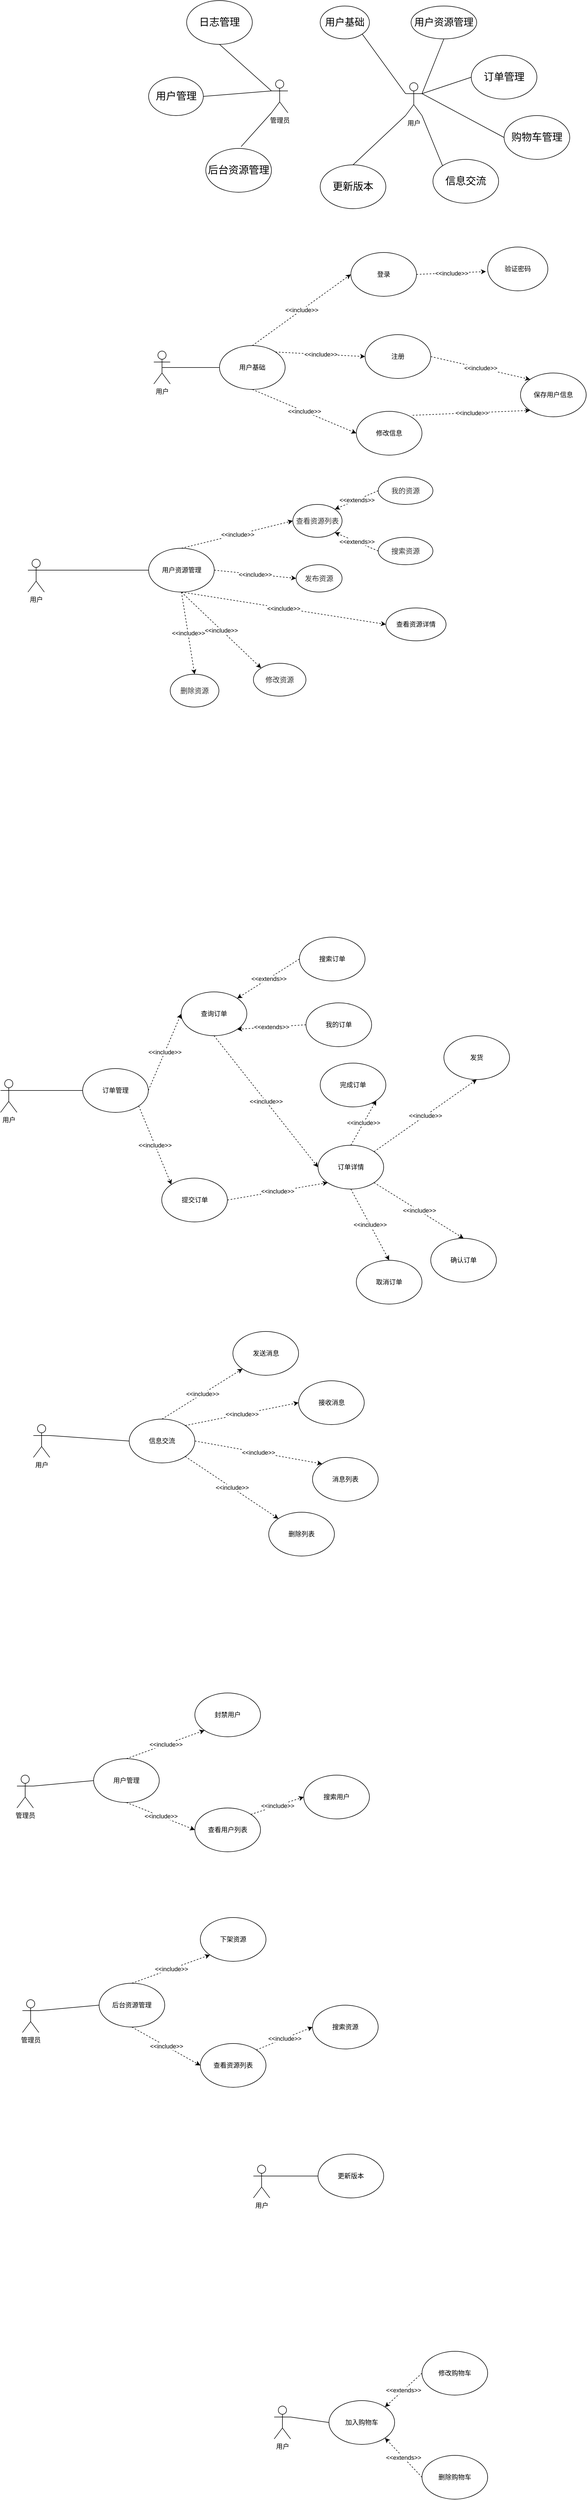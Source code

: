 <mxfile version="24.2.2" type="github">
  <diagram name="第 1 页" id="FDtEsgjhYImc4gk-P5fz">
    <mxGraphModel dx="1702" dy="483" grid="1" gridSize="10" guides="1" tooltips="1" connect="1" arrows="1" fold="1" page="1" pageScale="1" pageWidth="827" pageHeight="1169" math="0" shadow="0">
      <root>
        <mxCell id="0" />
        <mxCell id="1" parent="0" />
        <mxCell id="mCHO1RYdTXxO_RGGgIWj-1" value="管理员" style="shape=umlActor;verticalLabelPosition=bottom;verticalAlign=top;html=1;outlineConnect=0;" parent="1" vertex="1">
          <mxGeometry x="205" y="205" width="30" height="60" as="geometry" />
        </mxCell>
        <mxCell id="mCHO1RYdTXxO_RGGgIWj-4" value="用户" style="shape=umlActor;verticalLabelPosition=bottom;verticalAlign=top;html=1;outlineConnect=0;" parent="1" vertex="1">
          <mxGeometry x="450" y="210" width="30" height="60" as="geometry" />
        </mxCell>
        <mxCell id="mCHO1RYdTXxO_RGGgIWj-5" value="&lt;font style=&quot;font-size: 18px;&quot;&gt;用户基础&lt;/font&gt;" style="ellipse;whiteSpace=wrap;html=1;" parent="1" vertex="1">
          <mxGeometry x="294" y="70" width="90" height="60" as="geometry" />
        </mxCell>
        <mxCell id="mCHO1RYdTXxO_RGGgIWj-6" value="&lt;font style=&quot;font-size: 18px;&quot;&gt;用户资源管理&lt;/font&gt;" style="ellipse;whiteSpace=wrap;html=1;" parent="1" vertex="1">
          <mxGeometry x="460" y="70" width="120" height="60" as="geometry" />
        </mxCell>
        <mxCell id="mCHO1RYdTXxO_RGGgIWj-7" value="&lt;span style=&quot;font-size: 14pt; font-family: 黑体;&quot;&gt;订单管理&lt;/span&gt;" style="ellipse;whiteSpace=wrap;html=1;" parent="1" vertex="1">
          <mxGeometry x="570" y="160" width="120" height="80" as="geometry" />
        </mxCell>
        <mxCell id="mCHO1RYdTXxO_RGGgIWj-8" value="&lt;span style=&quot;font-size: 14pt; font-family: 黑体;&quot;&gt;信息交流&lt;/span&gt;" style="ellipse;whiteSpace=wrap;html=1;" parent="1" vertex="1">
          <mxGeometry x="500" y="350" width="120" height="80" as="geometry" />
        </mxCell>
        <mxCell id="mCHO1RYdTXxO_RGGgIWj-9" value="&lt;span style=&quot;font-size: 14pt; font-family: 黑体;&quot;&gt;用户管理&lt;/span&gt;" style="ellipse;whiteSpace=wrap;html=1;" parent="1" vertex="1">
          <mxGeometry x="-19.5" y="200" width="100" height="70" as="geometry" />
        </mxCell>
        <mxCell id="mCHO1RYdTXxO_RGGgIWj-10" value="&lt;p class=&quot;MsoNormal&quot;&gt;&lt;span style=&quot;font-size: 14pt; font-family: 黑体;&quot;&gt;后台资源管理&lt;span lang=&quot;EN-US&quot;&gt;&lt;/span&gt;&lt;/span&gt;&lt;/p&gt;" style="ellipse;whiteSpace=wrap;html=1;" parent="1" vertex="1">
          <mxGeometry x="85" y="330" width="120" height="80" as="geometry" />
        </mxCell>
        <mxCell id="mCHO1RYdTXxO_RGGgIWj-11" value="&lt;font face=&quot;黑体&quot;&gt;&lt;span style=&quot;font-size: 18.667px;&quot;&gt;更新版本&lt;/span&gt;&lt;/font&gt;" style="ellipse;whiteSpace=wrap;html=1;" parent="1" vertex="1">
          <mxGeometry x="294" y="360" width="120" height="80" as="geometry" />
        </mxCell>
        <mxCell id="mCHO1RYdTXxO_RGGgIWj-12" value="&lt;span style=&quot;font-size: 14pt; font-family: 黑体;&quot;&gt;购物车管理&lt;/span&gt;" style="ellipse;whiteSpace=wrap;html=1;" parent="1" vertex="1">
          <mxGeometry x="630" y="270" width="120" height="80" as="geometry" />
        </mxCell>
        <mxCell id="mCHO1RYdTXxO_RGGgIWj-13" value="" style="endArrow=none;html=1;rounded=0;exitX=0.538;exitY=-0.041;exitDx=0;exitDy=0;exitPerimeter=0;entryX=0;entryY=1;entryDx=0;entryDy=0;entryPerimeter=0;" parent="1" source="mCHO1RYdTXxO_RGGgIWj-10" target="mCHO1RYdTXxO_RGGgIWj-1" edge="1">
          <mxGeometry width="50" height="50" relative="1" as="geometry">
            <mxPoint x="320" y="280" as="sourcePoint" />
            <mxPoint x="370" y="230" as="targetPoint" />
          </mxGeometry>
        </mxCell>
        <mxCell id="mCHO1RYdTXxO_RGGgIWj-15" value="" style="endArrow=none;html=1;rounded=0;exitX=0;exitY=0.333;exitDx=0;exitDy=0;exitPerimeter=0;entryX=1;entryY=0.5;entryDx=0;entryDy=0;" parent="1" source="mCHO1RYdTXxO_RGGgIWj-1" target="mCHO1RYdTXxO_RGGgIWj-9" edge="1">
          <mxGeometry width="50" height="50" relative="1" as="geometry">
            <mxPoint x="160" y="220" as="sourcePoint" />
            <mxPoint x="210" y="170" as="targetPoint" />
          </mxGeometry>
        </mxCell>
        <mxCell id="mCHO1RYdTXxO_RGGgIWj-16" value="" style="endArrow=none;html=1;rounded=0;exitX=0.5;exitY=0;exitDx=0;exitDy=0;entryX=0;entryY=1;entryDx=0;entryDy=0;entryPerimeter=0;" parent="1" source="mCHO1RYdTXxO_RGGgIWj-11" target="mCHO1RYdTXxO_RGGgIWj-4" edge="1">
          <mxGeometry width="50" height="50" relative="1" as="geometry">
            <mxPoint x="300" y="290" as="sourcePoint" />
            <mxPoint x="350" y="240" as="targetPoint" />
          </mxGeometry>
        </mxCell>
        <mxCell id="mCHO1RYdTXxO_RGGgIWj-17" value="" style="endArrow=none;html=1;rounded=0;exitX=0;exitY=0;exitDx=0;exitDy=0;entryX=1;entryY=1;entryDx=0;entryDy=0;entryPerimeter=0;" parent="1" source="mCHO1RYdTXxO_RGGgIWj-8" target="mCHO1RYdTXxO_RGGgIWj-4" edge="1">
          <mxGeometry width="50" height="50" relative="1" as="geometry">
            <mxPoint x="500" y="350" as="sourcePoint" />
            <mxPoint x="550" y="300" as="targetPoint" />
          </mxGeometry>
        </mxCell>
        <mxCell id="mCHO1RYdTXxO_RGGgIWj-18" value="" style="endArrow=none;html=1;rounded=0;exitX=0;exitY=0.333;exitDx=0;exitDy=0;exitPerimeter=0;entryX=1;entryY=1;entryDx=0;entryDy=0;" parent="1" source="mCHO1RYdTXxO_RGGgIWj-4" target="mCHO1RYdTXxO_RGGgIWj-5" edge="1">
          <mxGeometry width="50" height="50" relative="1" as="geometry">
            <mxPoint x="360" y="230" as="sourcePoint" />
            <mxPoint x="410" y="180" as="targetPoint" />
          </mxGeometry>
        </mxCell>
        <mxCell id="mCHO1RYdTXxO_RGGgIWj-19" value="" style="endArrow=none;html=1;rounded=0;exitX=1;exitY=0.333;exitDx=0;exitDy=0;exitPerimeter=0;entryX=0.5;entryY=1;entryDx=0;entryDy=0;" parent="1" source="mCHO1RYdTXxO_RGGgIWj-4" target="mCHO1RYdTXxO_RGGgIWj-6" edge="1">
          <mxGeometry width="50" height="50" relative="1" as="geometry">
            <mxPoint x="570" y="170" as="sourcePoint" />
            <mxPoint x="620" y="120" as="targetPoint" />
          </mxGeometry>
        </mxCell>
        <mxCell id="mCHO1RYdTXxO_RGGgIWj-20" value="" style="endArrow=none;html=1;rounded=0;entryX=0;entryY=0.5;entryDx=0;entryDy=0;" parent="1" target="mCHO1RYdTXxO_RGGgIWj-7" edge="1">
          <mxGeometry width="50" height="50" relative="1" as="geometry">
            <mxPoint x="480" y="230" as="sourcePoint" />
            <mxPoint x="620" y="140" as="targetPoint" />
          </mxGeometry>
        </mxCell>
        <mxCell id="mCHO1RYdTXxO_RGGgIWj-21" value="" style="endArrow=none;html=1;rounded=0;exitX=1;exitY=0.333;exitDx=0;exitDy=0;exitPerimeter=0;entryX=0;entryY=0.5;entryDx=0;entryDy=0;" parent="1" source="mCHO1RYdTXxO_RGGgIWj-4" target="mCHO1RYdTXxO_RGGgIWj-12" edge="1">
          <mxGeometry width="50" height="50" relative="1" as="geometry">
            <mxPoint x="580" y="340" as="sourcePoint" />
            <mxPoint x="630" y="290" as="targetPoint" />
          </mxGeometry>
        </mxCell>
        <mxCell id="mCHO1RYdTXxO_RGGgIWj-24" value="登录" style="ellipse;whiteSpace=wrap;html=1;" parent="1" vertex="1">
          <mxGeometry x="350" y="520" width="120" height="80" as="geometry" />
        </mxCell>
        <mxCell id="mCHO1RYdTXxO_RGGgIWj-25" value="注册" style="ellipse;whiteSpace=wrap;html=1;" parent="1" vertex="1">
          <mxGeometry x="376" y="670" width="120" height="80" as="geometry" />
        </mxCell>
        <mxCell id="mCHO1RYdTXxO_RGGgIWj-26" value="修改信息" style="ellipse;whiteSpace=wrap;html=1;" parent="1" vertex="1">
          <mxGeometry x="360" y="810" width="120" height="80" as="geometry" />
        </mxCell>
        <mxCell id="mCHO1RYdTXxO_RGGgIWj-31" value="验证密码" style="ellipse;whiteSpace=wrap;html=1;" parent="1" vertex="1">
          <mxGeometry x="600" y="510" width="110" height="80" as="geometry" />
        </mxCell>
        <mxCell id="mCHO1RYdTXxO_RGGgIWj-32" value="" style="endArrow=classic;html=1;rounded=0;exitX=1;exitY=0.5;exitDx=0;exitDy=0;entryX=-0.029;entryY=0.56;entryDx=0;entryDy=0;entryPerimeter=0;dashed=1;" parent="1" source="mCHO1RYdTXxO_RGGgIWj-24" target="mCHO1RYdTXxO_RGGgIWj-31" edge="1">
          <mxGeometry relative="1" as="geometry">
            <mxPoint x="540" y="500" as="sourcePoint" />
            <mxPoint x="640" y="500" as="targetPoint" />
          </mxGeometry>
        </mxCell>
        <mxCell id="mCHO1RYdTXxO_RGGgIWj-33" value="&amp;lt;&amp;lt;include&amp;gt;&amp;gt;" style="edgeLabel;resizable=0;html=1;;align=center;verticalAlign=middle;" parent="mCHO1RYdTXxO_RGGgIWj-32" connectable="0" vertex="1">
          <mxGeometry relative="1" as="geometry" />
        </mxCell>
        <mxCell id="mCHO1RYdTXxO_RGGgIWj-38" value="&lt;span style=&quot;color: rgb(50, 50, 50); font-family: &amp;quot;Microsoft YaHei&amp;quot;, 微软雅黑, Arial; font-size: 13px; background-color: rgba(255, 255, 255, 0.01);&quot;&gt;发布资源&lt;/span&gt;" style="ellipse;whiteSpace=wrap;html=1;" parent="1" vertex="1">
          <mxGeometry x="250" y="1090" width="84" height="50" as="geometry" />
        </mxCell>
        <mxCell id="mCHO1RYdTXxO_RGGgIWj-39" value="&lt;span style=&quot;color: rgb(50, 50, 50); font-family: &amp;quot;Microsoft YaHei&amp;quot;, 微软雅黑, Arial; font-size: 13px; background-color: rgba(255, 255, 255, 0.01);&quot;&gt;删除资源&lt;/span&gt;" style="ellipse;whiteSpace=wrap;html=1;" parent="1" vertex="1">
          <mxGeometry x="20" y="1290" width="89" height="60" as="geometry" />
        </mxCell>
        <mxCell id="mCHO1RYdTXxO_RGGgIWj-40" value="&lt;span style=&quot;color: rgb(50, 50, 50); font-family: &amp;quot;Microsoft YaHei&amp;quot;, 微软雅黑, Arial; font-size: 13px; background-color: rgba(255, 255, 255, 0.01);&quot;&gt;修改资源&lt;/span&gt;" style="ellipse;whiteSpace=wrap;html=1;" parent="1" vertex="1">
          <mxGeometry x="172" y="1270" width="96" height="60" as="geometry" />
        </mxCell>
        <mxCell id="mCHO1RYdTXxO_RGGgIWj-42" value="保存用户信息" style="ellipse;whiteSpace=wrap;html=1;" parent="1" vertex="1">
          <mxGeometry x="660" y="740" width="120" height="80" as="geometry" />
        </mxCell>
        <mxCell id="mCHO1RYdTXxO_RGGgIWj-43" value="" style="endArrow=classic;html=1;rounded=0;exitX=1;exitY=0.5;exitDx=0;exitDy=0;entryX=0;entryY=0;entryDx=0;entryDy=0;dashed=1;" parent="1" source="mCHO1RYdTXxO_RGGgIWj-25" target="mCHO1RYdTXxO_RGGgIWj-42" edge="1">
          <mxGeometry relative="1" as="geometry">
            <mxPoint x="480" y="570" as="sourcePoint" />
            <mxPoint x="607" y="565" as="targetPoint" />
          </mxGeometry>
        </mxCell>
        <mxCell id="mCHO1RYdTXxO_RGGgIWj-44" value="&amp;lt;&amp;lt;include&amp;gt;&amp;gt;" style="edgeLabel;resizable=0;html=1;;align=center;verticalAlign=middle;" parent="mCHO1RYdTXxO_RGGgIWj-43" connectable="0" vertex="1">
          <mxGeometry relative="1" as="geometry" />
        </mxCell>
        <mxCell id="mCHO1RYdTXxO_RGGgIWj-45" value="" style="endArrow=classic;html=1;rounded=0;exitX=0.858;exitY=0.091;exitDx=0;exitDy=0;entryX=0;entryY=1;entryDx=0;entryDy=0;dashed=1;exitPerimeter=0;" parent="1" source="mCHO1RYdTXxO_RGGgIWj-26" target="mCHO1RYdTXxO_RGGgIWj-42" edge="1">
          <mxGeometry relative="1" as="geometry">
            <mxPoint x="490" y="580" as="sourcePoint" />
            <mxPoint x="617" y="575" as="targetPoint" />
          </mxGeometry>
        </mxCell>
        <mxCell id="mCHO1RYdTXxO_RGGgIWj-46" value="&amp;lt;&amp;lt;include&amp;gt;&amp;gt;" style="edgeLabel;resizable=0;html=1;;align=center;verticalAlign=middle;" parent="mCHO1RYdTXxO_RGGgIWj-45" connectable="0" vertex="1">
          <mxGeometry relative="1" as="geometry" />
        </mxCell>
        <mxCell id="mCHO1RYdTXxO_RGGgIWj-50" value="&lt;span style=&quot;color: rgb(50, 50, 50); font-family: &amp;quot;Microsoft YaHei&amp;quot;, 微软雅黑, Arial; font-size: 13px; background-color: rgba(255, 255, 255, 0.01);&quot;&gt;我的资源&lt;/span&gt;" style="ellipse;whiteSpace=wrap;html=1;" parent="1" vertex="1">
          <mxGeometry x="400" y="930" width="100" height="50" as="geometry" />
        </mxCell>
        <mxCell id="mCHO1RYdTXxO_RGGgIWj-52" value="&lt;span style=&quot;color: rgb(50, 50, 50); font-family: &amp;quot;Microsoft YaHei&amp;quot;, 微软雅黑, Arial; font-size: 13px; background-color: rgba(255, 255, 255, 0.01);&quot;&gt;查看资源列表&lt;/span&gt;" style="ellipse;whiteSpace=wrap;html=1;" parent="1" vertex="1">
          <mxGeometry x="244" y="980" width="90" height="60" as="geometry" />
        </mxCell>
        <mxCell id="mCHO1RYdTXxO_RGGgIWj-54" value="查看资源详情" style="ellipse;whiteSpace=wrap;html=1;" parent="1" vertex="1">
          <mxGeometry x="414" y="1169" width="110" height="60" as="geometry" />
        </mxCell>
        <mxCell id="mCHO1RYdTXxO_RGGgIWj-73" value="取消订单" style="ellipse;whiteSpace=wrap;html=1;" parent="1" vertex="1">
          <mxGeometry x="360" y="2360" width="120" height="80" as="geometry" />
        </mxCell>
        <mxCell id="mCHO1RYdTXxO_RGGgIWj-74" value="订单详情" style="ellipse;whiteSpace=wrap;html=1;" parent="1" vertex="1">
          <mxGeometry x="290" y="2150" width="120" height="80" as="geometry" />
        </mxCell>
        <mxCell id="mCHO1RYdTXxO_RGGgIWj-75" value="查询订单" style="ellipse;whiteSpace=wrap;html=1;" parent="1" vertex="1">
          <mxGeometry x="40" y="1870" width="120" height="80" as="geometry" />
        </mxCell>
        <mxCell id="mCHO1RYdTXxO_RGGgIWj-76" value="搜索订单" style="ellipse;whiteSpace=wrap;html=1;" parent="1" vertex="1">
          <mxGeometry x="256" y="1770" width="120" height="80" as="geometry" />
        </mxCell>
        <mxCell id="mCHO1RYdTXxO_RGGgIWj-93" value="确认订单" style="ellipse;whiteSpace=wrap;html=1;" parent="1" vertex="1">
          <mxGeometry x="496" y="2320" width="120" height="80" as="geometry" />
        </mxCell>
        <mxCell id="mCHO1RYdTXxO_RGGgIWj-94" value="发货" style="ellipse;whiteSpace=wrap;html=1;" parent="1" vertex="1">
          <mxGeometry x="520" y="1950" width="120" height="80" as="geometry" />
        </mxCell>
        <mxCell id="mCHO1RYdTXxO_RGGgIWj-103" value="完成订单" style="ellipse;whiteSpace=wrap;html=1;" parent="1" vertex="1">
          <mxGeometry x="294" y="2000" width="120" height="80" as="geometry" />
        </mxCell>
        <mxCell id="mCHO1RYdTXxO_RGGgIWj-106" value="用户" style="shape=umlActor;verticalLabelPosition=bottom;verticalAlign=top;html=1;outlineConnect=0;" parent="1" vertex="1">
          <mxGeometry x="-230" y="2660" width="30" height="60" as="geometry" />
        </mxCell>
        <mxCell id="mCHO1RYdTXxO_RGGgIWj-107" value="发送消息" style="ellipse;whiteSpace=wrap;html=1;" parent="1" vertex="1">
          <mxGeometry x="134.5" y="2490" width="120" height="80" as="geometry" />
        </mxCell>
        <mxCell id="mCHO1RYdTXxO_RGGgIWj-108" value="接收消息" style="ellipse;whiteSpace=wrap;html=1;" parent="1" vertex="1">
          <mxGeometry x="254.5" y="2580" width="120" height="80" as="geometry" />
        </mxCell>
        <mxCell id="mCHO1RYdTXxO_RGGgIWj-109" value="消息列表" style="ellipse;whiteSpace=wrap;html=1;" parent="1" vertex="1">
          <mxGeometry x="280" y="2720" width="120" height="80" as="geometry" />
        </mxCell>
        <mxCell id="mCHO1RYdTXxO_RGGgIWj-110" value="删除列表" style="ellipse;whiteSpace=wrap;html=1;" parent="1" vertex="1">
          <mxGeometry x="200" y="2820" width="120" height="80" as="geometry" />
        </mxCell>
        <mxCell id="mCHO1RYdTXxO_RGGgIWj-117" value="管理员" style="shape=umlActor;verticalLabelPosition=bottom;verticalAlign=top;html=1;outlineConnect=0;" parent="1" vertex="1">
          <mxGeometry x="-260" y="3300" width="30" height="60" as="geometry" />
        </mxCell>
        <mxCell id="mCHO1RYdTXxO_RGGgIWj-118" value="查看用户列表" style="ellipse;whiteSpace=wrap;html=1;" parent="1" vertex="1">
          <mxGeometry x="65" y="3360" width="120" height="80" as="geometry" />
        </mxCell>
        <mxCell id="mCHO1RYdTXxO_RGGgIWj-119" value="封禁用户" style="ellipse;whiteSpace=wrap;html=1;" parent="1" vertex="1">
          <mxGeometry x="65" y="3150" width="120" height="80" as="geometry" />
        </mxCell>
        <mxCell id="mCHO1RYdTXxO_RGGgIWj-120" value="搜索用户" style="ellipse;whiteSpace=wrap;html=1;" parent="1" vertex="1">
          <mxGeometry x="264" y="3300" width="120" height="80" as="geometry" />
        </mxCell>
        <mxCell id="aGF1ZFYaD7W5l3-DtEGY-8" value="用户" style="shape=umlActor;verticalLabelPosition=bottom;verticalAlign=top;html=1;outlineConnect=0;" parent="1" vertex="1">
          <mxGeometry x="172" y="4012" width="30" height="60" as="geometry" />
        </mxCell>
        <mxCell id="aGF1ZFYaD7W5l3-DtEGY-9" value="更新版本" style="ellipse;whiteSpace=wrap;html=1;" parent="1" vertex="1">
          <mxGeometry x="290" y="3992" width="120" height="80" as="geometry" />
        </mxCell>
        <mxCell id="aGF1ZFYaD7W5l3-DtEGY-11" value="" style="endArrow=none;html=1;rounded=0;exitX=1;exitY=0.333;exitDx=0;exitDy=0;exitPerimeter=0;entryX=0;entryY=0.5;entryDx=0;entryDy=0;" parent="1" source="aGF1ZFYaD7W5l3-DtEGY-8" target="aGF1ZFYaD7W5l3-DtEGY-9" edge="1">
          <mxGeometry width="50" height="50" relative="1" as="geometry">
            <mxPoint x="300" y="4102" as="sourcePoint" />
            <mxPoint x="350" y="4052" as="targetPoint" />
          </mxGeometry>
        </mxCell>
        <mxCell id="aGF1ZFYaD7W5l3-DtEGY-13" value="用户" style="shape=umlActor;verticalLabelPosition=bottom;verticalAlign=top;html=1;outlineConnect=0;" parent="1" vertex="1">
          <mxGeometry x="210" y="4452" width="30" height="60" as="geometry" />
        </mxCell>
        <mxCell id="aGF1ZFYaD7W5l3-DtEGY-14" value="加入购物车" style="ellipse;whiteSpace=wrap;html=1;" parent="1" vertex="1">
          <mxGeometry x="310" y="4442" width="120" height="80" as="geometry" />
        </mxCell>
        <mxCell id="aGF1ZFYaD7W5l3-DtEGY-15" value="修改购物车" style="ellipse;whiteSpace=wrap;html=1;" parent="1" vertex="1">
          <mxGeometry x="480" y="4352" width="120" height="80" as="geometry" />
        </mxCell>
        <mxCell id="aGF1ZFYaD7W5l3-DtEGY-16" value="删除购物车" style="ellipse;whiteSpace=wrap;html=1;" parent="1" vertex="1">
          <mxGeometry x="480" y="4542" width="120" height="80" as="geometry" />
        </mxCell>
        <mxCell id="aGF1ZFYaD7W5l3-DtEGY-17" value="" style="endArrow=classic;html=1;rounded=0;exitX=0;exitY=0.5;exitDx=0;exitDy=0;entryX=1;entryY=0;entryDx=0;entryDy=0;dashed=1;" parent="1" source="aGF1ZFYaD7W5l3-DtEGY-15" target="aGF1ZFYaD7W5l3-DtEGY-14" edge="1">
          <mxGeometry relative="1" as="geometry">
            <mxPoint x="480" y="4364" as="sourcePoint" />
            <mxPoint x="413" y="4432" as="targetPoint" />
          </mxGeometry>
        </mxCell>
        <mxCell id="aGF1ZFYaD7W5l3-DtEGY-18" value="&amp;lt;&amp;lt;extends&amp;gt;&amp;gt;" style="edgeLabel;resizable=0;html=1;;align=center;verticalAlign=middle;" parent="aGF1ZFYaD7W5l3-DtEGY-17" connectable="0" vertex="1">
          <mxGeometry relative="1" as="geometry" />
        </mxCell>
        <mxCell id="aGF1ZFYaD7W5l3-DtEGY-19" value="" style="endArrow=classic;html=1;rounded=0;exitX=0;exitY=0.5;exitDx=0;exitDy=0;entryX=1;entryY=1;entryDx=0;entryDy=0;dashed=1;" parent="1" source="aGF1ZFYaD7W5l3-DtEGY-16" target="aGF1ZFYaD7W5l3-DtEGY-14" edge="1">
          <mxGeometry relative="1" as="geometry">
            <mxPoint x="490" y="4402" as="sourcePoint" />
            <mxPoint x="422" y="4464" as="targetPoint" />
          </mxGeometry>
        </mxCell>
        <mxCell id="aGF1ZFYaD7W5l3-DtEGY-20" value="&amp;lt;&amp;lt;extends&amp;gt;&amp;gt;" style="edgeLabel;resizable=0;html=1;;align=center;verticalAlign=middle;" parent="aGF1ZFYaD7W5l3-DtEGY-19" connectable="0" vertex="1">
          <mxGeometry relative="1" as="geometry" />
        </mxCell>
        <mxCell id="aGF1ZFYaD7W5l3-DtEGY-21" value="" style="endArrow=none;html=1;rounded=0;exitX=1;exitY=0.333;exitDx=0;exitDy=0;exitPerimeter=0;entryX=0;entryY=0.5;entryDx=0;entryDy=0;" parent="1" source="aGF1ZFYaD7W5l3-DtEGY-13" target="aGF1ZFYaD7W5l3-DtEGY-14" edge="1">
          <mxGeometry width="50" height="50" relative="1" as="geometry">
            <mxPoint x="320" y="4402" as="sourcePoint" />
            <mxPoint x="370" y="4352" as="targetPoint" />
          </mxGeometry>
        </mxCell>
        <mxCell id="fLY72MeMxudv8RM18r59-1" value="用户基础" style="ellipse;whiteSpace=wrap;html=1;" vertex="1" parent="1">
          <mxGeometry x="110" y="690" width="120" height="80" as="geometry" />
        </mxCell>
        <mxCell id="fLY72MeMxudv8RM18r59-3" value="&lt;span style=&quot;font-size: 14pt; font-family: 黑体;&quot;&gt;日志管理&lt;/span&gt;" style="ellipse;whiteSpace=wrap;html=1;" vertex="1" parent="1">
          <mxGeometry x="50" y="60" width="120" height="80" as="geometry" />
        </mxCell>
        <mxCell id="fLY72MeMxudv8RM18r59-4" value="" style="endArrow=none;html=1;rounded=0;fontSize=12;startSize=8;endSize=8;curved=1;exitX=0.5;exitY=1;exitDx=0;exitDy=0;entryX=0;entryY=0.333;entryDx=0;entryDy=0;entryPerimeter=0;" edge="1" parent="1" source="fLY72MeMxudv8RM18r59-3" target="mCHO1RYdTXxO_RGGgIWj-1">
          <mxGeometry width="50" height="50" relative="1" as="geometry">
            <mxPoint x="330" y="260" as="sourcePoint" />
            <mxPoint x="380" y="210" as="targetPoint" />
          </mxGeometry>
        </mxCell>
        <mxCell id="fLY72MeMxudv8RM18r59-16" style="edgeStyle=none;curved=1;rounded=0;orthogonalLoop=1;jettySize=auto;html=1;exitX=0.5;exitY=0.5;exitDx=0;exitDy=0;exitPerimeter=0;entryX=0;entryY=0.5;entryDx=0;entryDy=0;fontSize=12;startSize=8;endSize=8;endArrow=none;endFill=0;" edge="1" parent="1" source="fLY72MeMxudv8RM18r59-13" target="fLY72MeMxudv8RM18r59-1">
          <mxGeometry relative="1" as="geometry" />
        </mxCell>
        <mxCell id="fLY72MeMxudv8RM18r59-13" value="用户" style="shape=umlActor;verticalLabelPosition=bottom;verticalAlign=top;html=1;" vertex="1" parent="1">
          <mxGeometry x="-10" y="700" width="30" height="60" as="geometry" />
        </mxCell>
        <mxCell id="fLY72MeMxudv8RM18r59-17" value="用户资源管理" style="ellipse;whiteSpace=wrap;html=1;" vertex="1" parent="1">
          <mxGeometry x="-19.5" y="1060" width="120" height="80" as="geometry" />
        </mxCell>
        <mxCell id="fLY72MeMxudv8RM18r59-21" value="用户" style="shape=umlActor;verticalLabelPosition=bottom;verticalAlign=top;html=1;outlineConnect=0;" vertex="1" parent="1">
          <mxGeometry x="-240" y="1080" width="30" height="60" as="geometry" />
        </mxCell>
        <mxCell id="fLY72MeMxudv8RM18r59-24" value="" style="endArrow=none;html=1;rounded=0;fontSize=12;startSize=8;endSize=8;curved=1;exitX=1;exitY=0.333;exitDx=0;exitDy=0;exitPerimeter=0;entryX=0;entryY=0.5;entryDx=0;entryDy=0;" edge="1" parent="1" source="fLY72MeMxudv8RM18r59-21" target="fLY72MeMxudv8RM18r59-17">
          <mxGeometry width="50" height="50" relative="1" as="geometry">
            <mxPoint x="-10" y="1020" as="sourcePoint" />
            <mxPoint x="40" y="970" as="targetPoint" />
          </mxGeometry>
        </mxCell>
        <mxCell id="fLY72MeMxudv8RM18r59-27" value="" style="endArrow=classic;html=1;rounded=0;exitX=0.5;exitY=0;exitDx=0;exitDy=0;entryX=0;entryY=0.5;entryDx=0;entryDy=0;dashed=1;" edge="1" parent="1" source="fLY72MeMxudv8RM18r59-1" target="mCHO1RYdTXxO_RGGgIWj-24">
          <mxGeometry relative="1" as="geometry">
            <mxPoint x="480" y="570" as="sourcePoint" />
            <mxPoint x="607" y="565" as="targetPoint" />
          </mxGeometry>
        </mxCell>
        <mxCell id="fLY72MeMxudv8RM18r59-28" value="&amp;lt;&amp;lt;include&amp;gt;&amp;gt;" style="edgeLabel;resizable=0;html=1;;align=center;verticalAlign=middle;" connectable="0" vertex="1" parent="fLY72MeMxudv8RM18r59-27">
          <mxGeometry relative="1" as="geometry" />
        </mxCell>
        <mxCell id="fLY72MeMxudv8RM18r59-29" value="" style="endArrow=classic;html=1;rounded=0;exitX=1;exitY=0;exitDx=0;exitDy=0;entryX=0;entryY=0.5;entryDx=0;entryDy=0;dashed=1;" edge="1" parent="1" source="fLY72MeMxudv8RM18r59-1" target="mCHO1RYdTXxO_RGGgIWj-25">
          <mxGeometry relative="1" as="geometry">
            <mxPoint x="180" y="700" as="sourcePoint" />
            <mxPoint x="360" y="570" as="targetPoint" />
          </mxGeometry>
        </mxCell>
        <mxCell id="fLY72MeMxudv8RM18r59-30" value="&amp;lt;&amp;lt;include&amp;gt;&amp;gt;" style="edgeLabel;resizable=0;html=1;;align=center;verticalAlign=middle;" connectable="0" vertex="1" parent="fLY72MeMxudv8RM18r59-29">
          <mxGeometry relative="1" as="geometry" />
        </mxCell>
        <mxCell id="fLY72MeMxudv8RM18r59-31" value="" style="endArrow=classic;html=1;rounded=0;exitX=0.5;exitY=1;exitDx=0;exitDy=0;entryX=0;entryY=0.5;entryDx=0;entryDy=0;dashed=1;" edge="1" parent="1" source="fLY72MeMxudv8RM18r59-1" target="mCHO1RYdTXxO_RGGgIWj-26">
          <mxGeometry relative="1" as="geometry">
            <mxPoint x="222" y="712" as="sourcePoint" />
            <mxPoint x="386" y="720" as="targetPoint" />
          </mxGeometry>
        </mxCell>
        <mxCell id="fLY72MeMxudv8RM18r59-32" value="&amp;lt;&amp;lt;include&amp;gt;&amp;gt;" style="edgeLabel;resizable=0;html=1;;align=center;verticalAlign=middle;" connectable="0" vertex="1" parent="fLY72MeMxudv8RM18r59-31">
          <mxGeometry relative="1" as="geometry" />
        </mxCell>
        <mxCell id="fLY72MeMxudv8RM18r59-33" value="" style="endArrow=classic;html=1;rounded=0;exitX=0.5;exitY=0;exitDx=0;exitDy=0;entryX=0;entryY=0.5;entryDx=0;entryDy=0;dashed=1;" edge="1" parent="1" source="fLY72MeMxudv8RM18r59-17" target="mCHO1RYdTXxO_RGGgIWj-52">
          <mxGeometry relative="1" as="geometry">
            <mxPoint x="180" y="780" as="sourcePoint" />
            <mxPoint x="370" y="860" as="targetPoint" />
          </mxGeometry>
        </mxCell>
        <mxCell id="fLY72MeMxudv8RM18r59-34" value="&amp;lt;&amp;lt;include&amp;gt;&amp;gt;" style="edgeLabel;resizable=0;html=1;;align=center;verticalAlign=middle;" connectable="0" vertex="1" parent="fLY72MeMxudv8RM18r59-33">
          <mxGeometry relative="1" as="geometry" />
        </mxCell>
        <mxCell id="fLY72MeMxudv8RM18r59-35" value="" style="endArrow=classic;html=1;rounded=0;exitX=1;exitY=0.5;exitDx=0;exitDy=0;entryX=0;entryY=0.5;entryDx=0;entryDy=0;dashed=1;" edge="1" parent="1" source="fLY72MeMxudv8RM18r59-17" target="mCHO1RYdTXxO_RGGgIWj-38">
          <mxGeometry relative="1" as="geometry">
            <mxPoint x="110" y="1080" as="sourcePoint" />
            <mxPoint x="260" y="1000" as="targetPoint" />
          </mxGeometry>
        </mxCell>
        <mxCell id="fLY72MeMxudv8RM18r59-36" value="&amp;lt;&amp;lt;include&amp;gt;&amp;gt;" style="edgeLabel;resizable=0;html=1;;align=center;verticalAlign=middle;" connectable="0" vertex="1" parent="fLY72MeMxudv8RM18r59-35">
          <mxGeometry relative="1" as="geometry" />
        </mxCell>
        <mxCell id="fLY72MeMxudv8RM18r59-40" value="" style="endArrow=classic;html=1;rounded=0;exitX=0;exitY=0.5;exitDx=0;exitDy=0;dashed=1;entryX=1;entryY=0;entryDx=0;entryDy=0;" edge="1" parent="1" source="mCHO1RYdTXxO_RGGgIWj-50" target="mCHO1RYdTXxO_RGGgIWj-52">
          <mxGeometry relative="1" as="geometry">
            <mxPoint x="521" y="1073" as="sourcePoint" />
            <mxPoint x="390" y="980" as="targetPoint" />
          </mxGeometry>
        </mxCell>
        <mxCell id="fLY72MeMxudv8RM18r59-41" value="&amp;lt;&amp;lt;extends&amp;gt;&amp;gt;" style="edgeLabel;resizable=0;html=1;;align=center;verticalAlign=middle;" connectable="0" vertex="1" parent="fLY72MeMxudv8RM18r59-40">
          <mxGeometry relative="1" as="geometry" />
        </mxCell>
        <mxCell id="fLY72MeMxudv8RM18r59-42" value="&lt;span style=&quot;color: rgb(50, 50, 50); font-family: &amp;quot;Microsoft YaHei&amp;quot;, 微软雅黑, Arial; font-size: 13px; background-color: rgba(255, 255, 255, 0.01);&quot;&gt;搜索资源&lt;/span&gt;" style="ellipse;whiteSpace=wrap;html=1;" vertex="1" parent="1">
          <mxGeometry x="400" y="1040" width="100" height="50" as="geometry" />
        </mxCell>
        <mxCell id="fLY72MeMxudv8RM18r59-43" value="" style="endArrow=classic;html=1;rounded=0;exitX=0;exitY=0.5;exitDx=0;exitDy=0;dashed=1;entryX=1;entryY=1;entryDx=0;entryDy=0;" edge="1" parent="1" source="fLY72MeMxudv8RM18r59-42" target="mCHO1RYdTXxO_RGGgIWj-52">
          <mxGeometry relative="1" as="geometry">
            <mxPoint x="410" y="965" as="sourcePoint" />
            <mxPoint x="331" y="999" as="targetPoint" />
          </mxGeometry>
        </mxCell>
        <mxCell id="fLY72MeMxudv8RM18r59-44" value="&amp;lt;&amp;lt;extends&amp;gt;&amp;gt;" style="edgeLabel;resizable=0;html=1;;align=center;verticalAlign=middle;" connectable="0" vertex="1" parent="fLY72MeMxudv8RM18r59-43">
          <mxGeometry relative="1" as="geometry" />
        </mxCell>
        <mxCell id="fLY72MeMxudv8RM18r59-45" value="" style="endArrow=classic;html=1;rounded=0;exitX=0.5;exitY=1;exitDx=0;exitDy=0;entryX=0;entryY=0.5;entryDx=0;entryDy=0;dashed=1;" edge="1" parent="1" source="fLY72MeMxudv8RM18r59-17" target="mCHO1RYdTXxO_RGGgIWj-54">
          <mxGeometry relative="1" as="geometry">
            <mxPoint x="170" y="1120" as="sourcePoint" />
            <mxPoint x="260" y="1185" as="targetPoint" />
          </mxGeometry>
        </mxCell>
        <mxCell id="fLY72MeMxudv8RM18r59-46" value="&amp;lt;&amp;lt;include&amp;gt;&amp;gt;" style="edgeLabel;resizable=0;html=1;;align=center;verticalAlign=middle;" connectable="0" vertex="1" parent="fLY72MeMxudv8RM18r59-45">
          <mxGeometry relative="1" as="geometry" />
        </mxCell>
        <mxCell id="fLY72MeMxudv8RM18r59-47" value="" style="endArrow=classic;html=1;rounded=0;exitX=0.5;exitY=1;exitDx=0;exitDy=0;entryX=0;entryY=0;entryDx=0;entryDy=0;dashed=1;" edge="1" parent="1" source="fLY72MeMxudv8RM18r59-17" target="mCHO1RYdTXxO_RGGgIWj-40">
          <mxGeometry relative="1" as="geometry">
            <mxPoint x="110" y="1160" as="sourcePoint" />
            <mxPoint x="245" y="1220" as="targetPoint" />
          </mxGeometry>
        </mxCell>
        <mxCell id="fLY72MeMxudv8RM18r59-48" value="&amp;lt;&amp;lt;include&amp;gt;&amp;gt;" style="edgeLabel;resizable=0;html=1;;align=center;verticalAlign=middle;" connectable="0" vertex="1" parent="fLY72MeMxudv8RM18r59-47">
          <mxGeometry relative="1" as="geometry" />
        </mxCell>
        <mxCell id="fLY72MeMxudv8RM18r59-49" value="" style="endArrow=classic;html=1;rounded=0;exitX=0.5;exitY=1;exitDx=0;exitDy=0;entryX=0.5;entryY=0;entryDx=0;entryDy=0;dashed=1;" edge="1" parent="1" source="fLY72MeMxudv8RM18r59-17" target="mCHO1RYdTXxO_RGGgIWj-39">
          <mxGeometry relative="1" as="geometry">
            <mxPoint x="110" y="1160" as="sourcePoint" />
            <mxPoint x="196" y="1289" as="targetPoint" />
          </mxGeometry>
        </mxCell>
        <mxCell id="fLY72MeMxudv8RM18r59-50" value="&amp;lt;&amp;lt;include&amp;gt;&amp;gt;" style="edgeLabel;resizable=0;html=1;;align=center;verticalAlign=middle;" connectable="0" vertex="1" parent="fLY72MeMxudv8RM18r59-49">
          <mxGeometry relative="1" as="geometry" />
        </mxCell>
        <mxCell id="fLY72MeMxudv8RM18r59-51" value="用户" style="shape=umlActor;verticalLabelPosition=bottom;verticalAlign=top;html=1;outlineConnect=0;" vertex="1" parent="1">
          <mxGeometry x="-290" y="2030" width="30" height="60" as="geometry" />
        </mxCell>
        <mxCell id="fLY72MeMxudv8RM18r59-52" value="订单管理" style="ellipse;whiteSpace=wrap;html=1;" vertex="1" parent="1">
          <mxGeometry x="-140" y="2010" width="120" height="80" as="geometry" />
        </mxCell>
        <mxCell id="fLY72MeMxudv8RM18r59-53" value="" style="endArrow=none;html=1;rounded=0;fontSize=12;startSize=8;endSize=8;curved=1;exitX=1;exitY=0.333;exitDx=0;exitDy=0;exitPerimeter=0;entryX=0;entryY=0.5;entryDx=0;entryDy=0;" edge="1" parent="1" source="fLY72MeMxudv8RM18r59-51" target="fLY72MeMxudv8RM18r59-52">
          <mxGeometry width="50" height="50" relative="1" as="geometry">
            <mxPoint x="-80" y="1880" as="sourcePoint" />
            <mxPoint x="-30" y="1830" as="targetPoint" />
          </mxGeometry>
        </mxCell>
        <mxCell id="fLY72MeMxudv8RM18r59-58" value="" style="endArrow=classic;html=1;rounded=0;exitX=1;exitY=0.5;exitDx=0;exitDy=0;dashed=1;entryX=0;entryY=0.5;entryDx=0;entryDy=0;" edge="1" parent="1" source="fLY72MeMxudv8RM18r59-52" target="mCHO1RYdTXxO_RGGgIWj-75">
          <mxGeometry relative="1" as="geometry">
            <mxPoint y="1960" as="sourcePoint" />
            <mxPoint x="188" y="1932" as="targetPoint" />
          </mxGeometry>
        </mxCell>
        <mxCell id="fLY72MeMxudv8RM18r59-59" value="&amp;lt;&amp;lt;include&amp;gt;&amp;gt;" style="edgeLabel;resizable=0;html=1;;align=center;verticalAlign=middle;" connectable="0" vertex="1" parent="fLY72MeMxudv8RM18r59-58">
          <mxGeometry relative="1" as="geometry" />
        </mxCell>
        <mxCell id="fLY72MeMxudv8RM18r59-60" value="" style="endArrow=classic;html=1;rounded=0;dashed=1;entryX=1;entryY=0;entryDx=0;entryDy=0;exitX=0;exitY=0.5;exitDx=0;exitDy=0;" edge="1" parent="1" source="mCHO1RYdTXxO_RGGgIWj-76" target="mCHO1RYdTXxO_RGGgIWj-75">
          <mxGeometry relative="1" as="geometry">
            <mxPoint x="390" y="1580" as="sourcePoint" />
            <mxPoint x="230" y="1630" as="targetPoint" />
          </mxGeometry>
        </mxCell>
        <mxCell id="fLY72MeMxudv8RM18r59-61" value="&amp;lt;&amp;lt;extends&amp;gt;&amp;gt;" style="edgeLabel;resizable=0;html=1;;align=center;verticalAlign=middle;" connectable="0" vertex="1" parent="fLY72MeMxudv8RM18r59-60">
          <mxGeometry relative="1" as="geometry" />
        </mxCell>
        <mxCell id="fLY72MeMxudv8RM18r59-63" value="" style="endArrow=classic;html=1;rounded=0;exitX=0.5;exitY=1;exitDx=0;exitDy=0;dashed=1;entryX=0;entryY=0.5;entryDx=0;entryDy=0;" edge="1" parent="1" source="mCHO1RYdTXxO_RGGgIWj-75" target="mCHO1RYdTXxO_RGGgIWj-74">
          <mxGeometry relative="1" as="geometry">
            <mxPoint x="-90" y="2030" as="sourcePoint" />
            <mxPoint x="100" y="2150" as="targetPoint" />
          </mxGeometry>
        </mxCell>
        <mxCell id="fLY72MeMxudv8RM18r59-64" value="&amp;lt;&amp;lt;include&amp;gt;&amp;gt;" style="edgeLabel;resizable=0;html=1;;align=center;verticalAlign=middle;" connectable="0" vertex="1" parent="fLY72MeMxudv8RM18r59-63">
          <mxGeometry relative="1" as="geometry" />
        </mxCell>
        <mxCell id="fLY72MeMxudv8RM18r59-65" value="我的订单" style="ellipse;whiteSpace=wrap;html=1;" vertex="1" parent="1">
          <mxGeometry x="268" y="1890" width="120" height="80" as="geometry" />
        </mxCell>
        <mxCell id="fLY72MeMxudv8RM18r59-66" value="" style="endArrow=classic;html=1;rounded=0;dashed=1;entryX=1;entryY=1;entryDx=0;entryDy=0;exitX=0;exitY=0.5;exitDx=0;exitDy=0;" edge="1" parent="1" source="fLY72MeMxudv8RM18r59-65" target="mCHO1RYdTXxO_RGGgIWj-75">
          <mxGeometry relative="1" as="geometry">
            <mxPoint x="364" y="2020" as="sourcePoint" />
            <mxPoint x="221" y="2052" as="targetPoint" />
          </mxGeometry>
        </mxCell>
        <mxCell id="fLY72MeMxudv8RM18r59-67" value="&amp;lt;&amp;lt;extends&amp;gt;&amp;gt;" style="edgeLabel;resizable=0;html=1;;align=center;verticalAlign=middle;" connectable="0" vertex="1" parent="fLY72MeMxudv8RM18r59-66">
          <mxGeometry relative="1" as="geometry" />
        </mxCell>
        <mxCell id="fLY72MeMxudv8RM18r59-68" value="" style="endArrow=classic;html=1;rounded=0;exitX=1;exitY=0;exitDx=0;exitDy=0;dashed=1;entryX=0.5;entryY=1;entryDx=0;entryDy=0;" edge="1" parent="1" source="mCHO1RYdTXxO_RGGgIWj-74" target="mCHO1RYdTXxO_RGGgIWj-94">
          <mxGeometry relative="1" as="geometry">
            <mxPoint x="-30" y="1990" as="sourcePoint" />
            <mxPoint x="88" y="1862" as="targetPoint" />
          </mxGeometry>
        </mxCell>
        <mxCell id="fLY72MeMxudv8RM18r59-69" value="&amp;lt;&amp;lt;include&amp;gt;&amp;gt;" style="edgeLabel;resizable=0;html=1;;align=center;verticalAlign=middle;" connectable="0" vertex="1" parent="fLY72MeMxudv8RM18r59-68">
          <mxGeometry relative="1" as="geometry" />
        </mxCell>
        <mxCell id="fLY72MeMxudv8RM18r59-70" value="" style="endArrow=classic;html=1;rounded=0;exitX=0.5;exitY=0;exitDx=0;exitDy=0;dashed=1;entryX=1;entryY=1;entryDx=0;entryDy=0;" edge="1" parent="1" source="mCHO1RYdTXxO_RGGgIWj-74" target="mCHO1RYdTXxO_RGGgIWj-103">
          <mxGeometry relative="1" as="geometry">
            <mxPoint x="-90" y="1950" as="sourcePoint" />
            <mxPoint x="-30" y="1810" as="targetPoint" />
          </mxGeometry>
        </mxCell>
        <mxCell id="fLY72MeMxudv8RM18r59-71" value="&amp;lt;&amp;lt;include&amp;gt;&amp;gt;" style="edgeLabel;resizable=0;html=1;;align=center;verticalAlign=middle;" connectable="0" vertex="1" parent="fLY72MeMxudv8RM18r59-70">
          <mxGeometry relative="1" as="geometry" />
        </mxCell>
        <mxCell id="fLY72MeMxudv8RM18r59-72" value="" style="endArrow=classic;html=1;rounded=0;exitX=1;exitY=1;exitDx=0;exitDy=0;dashed=1;entryX=0.5;entryY=0;entryDx=0;entryDy=0;" edge="1" parent="1" source="mCHO1RYdTXxO_RGGgIWj-74" target="mCHO1RYdTXxO_RGGgIWj-93">
          <mxGeometry relative="1" as="geometry">
            <mxPoint x="-90" y="2030" as="sourcePoint" />
            <mxPoint x="120" y="2210" as="targetPoint" />
          </mxGeometry>
        </mxCell>
        <mxCell id="fLY72MeMxudv8RM18r59-73" value="&amp;lt;&amp;lt;include&amp;gt;&amp;gt;" style="edgeLabel;resizable=0;html=1;;align=center;verticalAlign=middle;" connectable="0" vertex="1" parent="fLY72MeMxudv8RM18r59-72">
          <mxGeometry relative="1" as="geometry" />
        </mxCell>
        <mxCell id="fLY72MeMxudv8RM18r59-74" value="" style="endArrow=classic;html=1;rounded=0;exitX=0.5;exitY=1;exitDx=0;exitDy=0;dashed=1;entryX=0.5;entryY=0;entryDx=0;entryDy=0;" edge="1" parent="1" source="mCHO1RYdTXxO_RGGgIWj-74" target="mCHO1RYdTXxO_RGGgIWj-73">
          <mxGeometry relative="1" as="geometry">
            <mxPoint x="-90" y="2030" as="sourcePoint" />
            <mxPoint y="2250" as="targetPoint" />
          </mxGeometry>
        </mxCell>
        <mxCell id="fLY72MeMxudv8RM18r59-75" value="&amp;lt;&amp;lt;include&amp;gt;&amp;gt;" style="edgeLabel;resizable=0;html=1;;align=center;verticalAlign=middle;" connectable="0" vertex="1" parent="fLY72MeMxudv8RM18r59-74">
          <mxGeometry relative="1" as="geometry" />
        </mxCell>
        <mxCell id="fLY72MeMxudv8RM18r59-81" value="提交订单" style="ellipse;whiteSpace=wrap;html=1;" vertex="1" parent="1">
          <mxGeometry x="4.5" y="2210" width="120" height="80" as="geometry" />
        </mxCell>
        <mxCell id="fLY72MeMxudv8RM18r59-82" value="" style="endArrow=classic;html=1;rounded=0;exitX=1;exitY=1;exitDx=0;exitDy=0;dashed=1;entryX=0;entryY=0;entryDx=0;entryDy=0;" edge="1" parent="1" source="fLY72MeMxudv8RM18r59-52" target="fLY72MeMxudv8RM18r59-81">
          <mxGeometry relative="1" as="geometry">
            <mxPoint x="100" y="1950" as="sourcePoint" />
            <mxPoint x="300" y="2200" as="targetPoint" />
          </mxGeometry>
        </mxCell>
        <mxCell id="fLY72MeMxudv8RM18r59-83" value="&amp;lt;&amp;lt;include&amp;gt;&amp;gt;" style="edgeLabel;resizable=0;html=1;;align=center;verticalAlign=middle;" connectable="0" vertex="1" parent="fLY72MeMxudv8RM18r59-82">
          <mxGeometry relative="1" as="geometry" />
        </mxCell>
        <mxCell id="fLY72MeMxudv8RM18r59-84" value="" style="endArrow=classic;html=1;rounded=0;exitX=1;exitY=0.5;exitDx=0;exitDy=0;dashed=1;entryX=0;entryY=1;entryDx=0;entryDy=0;" edge="1" parent="1" source="fLY72MeMxudv8RM18r59-81" target="mCHO1RYdTXxO_RGGgIWj-74">
          <mxGeometry relative="1" as="geometry">
            <mxPoint x="-68" y="1938" as="sourcePoint" />
            <mxPoint x="17" y="2242" as="targetPoint" />
          </mxGeometry>
        </mxCell>
        <mxCell id="fLY72MeMxudv8RM18r59-85" value="&amp;lt;&amp;lt;include&amp;gt;&amp;gt;" style="edgeLabel;resizable=0;html=1;;align=center;verticalAlign=middle;" connectable="0" vertex="1" parent="fLY72MeMxudv8RM18r59-84">
          <mxGeometry relative="1" as="geometry" />
        </mxCell>
        <mxCell id="fLY72MeMxudv8RM18r59-88" value="信息交流" style="ellipse;whiteSpace=wrap;html=1;" vertex="1" parent="1">
          <mxGeometry x="-55" y="2650" width="120" height="80" as="geometry" />
        </mxCell>
        <mxCell id="fLY72MeMxudv8RM18r59-91" value="" style="endArrow=none;html=1;rounded=0;fontSize=12;startSize=8;endSize=8;curved=1;exitX=1;exitY=0.333;exitDx=0;exitDy=0;exitPerimeter=0;entryX=0;entryY=0.5;entryDx=0;entryDy=0;" edge="1" parent="1" source="mCHO1RYdTXxO_RGGgIWj-106" target="fLY72MeMxudv8RM18r59-88">
          <mxGeometry width="50" height="50" relative="1" as="geometry">
            <mxPoint x="-150" y="2660" as="sourcePoint" />
            <mxPoint x="-100" y="2610" as="targetPoint" />
          </mxGeometry>
        </mxCell>
        <mxCell id="fLY72MeMxudv8RM18r59-92" value="" style="endArrow=classic;html=1;rounded=0;exitX=0.5;exitY=0;exitDx=0;exitDy=0;dashed=1;entryX=0;entryY=1;entryDx=0;entryDy=0;" edge="1" parent="1" source="fLY72MeMxudv8RM18r59-88" target="mCHO1RYdTXxO_RGGgIWj-107">
          <mxGeometry relative="1" as="geometry">
            <mxPoint x="134" y="2260" as="sourcePoint" />
            <mxPoint x="318" y="2228" as="targetPoint" />
          </mxGeometry>
        </mxCell>
        <mxCell id="fLY72MeMxudv8RM18r59-93" value="&amp;lt;&amp;lt;include&amp;gt;&amp;gt;" style="edgeLabel;resizable=0;html=1;;align=center;verticalAlign=middle;" connectable="0" vertex="1" parent="fLY72MeMxudv8RM18r59-92">
          <mxGeometry relative="1" as="geometry" />
        </mxCell>
        <mxCell id="fLY72MeMxudv8RM18r59-94" value="" style="endArrow=classic;html=1;rounded=0;exitX=1;exitY=0;exitDx=0;exitDy=0;dashed=1;entryX=0;entryY=0.5;entryDx=0;entryDy=0;" edge="1" parent="1" source="fLY72MeMxudv8RM18r59-88" target="mCHO1RYdTXxO_RGGgIWj-108">
          <mxGeometry relative="1" as="geometry">
            <mxPoint x="15" y="2660" as="sourcePoint" />
            <mxPoint x="162" y="2568" as="targetPoint" />
          </mxGeometry>
        </mxCell>
        <mxCell id="fLY72MeMxudv8RM18r59-95" value="&amp;lt;&amp;lt;include&amp;gt;&amp;gt;" style="edgeLabel;resizable=0;html=1;;align=center;verticalAlign=middle;" connectable="0" vertex="1" parent="fLY72MeMxudv8RM18r59-94">
          <mxGeometry relative="1" as="geometry" />
        </mxCell>
        <mxCell id="fLY72MeMxudv8RM18r59-96" value="" style="endArrow=classic;html=1;rounded=0;exitX=1;exitY=0.5;exitDx=0;exitDy=0;dashed=1;entryX=0;entryY=0;entryDx=0;entryDy=0;" edge="1" parent="1" source="fLY72MeMxudv8RM18r59-88" target="mCHO1RYdTXxO_RGGgIWj-109">
          <mxGeometry relative="1" as="geometry">
            <mxPoint x="57" y="2672" as="sourcePoint" />
            <mxPoint x="215" y="2660" as="targetPoint" />
          </mxGeometry>
        </mxCell>
        <mxCell id="fLY72MeMxudv8RM18r59-97" value="&amp;lt;&amp;lt;include&amp;gt;&amp;gt;" style="edgeLabel;resizable=0;html=1;;align=center;verticalAlign=middle;" connectable="0" vertex="1" parent="fLY72MeMxudv8RM18r59-96">
          <mxGeometry relative="1" as="geometry" />
        </mxCell>
        <mxCell id="fLY72MeMxudv8RM18r59-98" value="" style="endArrow=classic;html=1;rounded=0;exitX=1;exitY=1;exitDx=0;exitDy=0;dashed=1;entryX=0;entryY=0;entryDx=0;entryDy=0;" edge="1" parent="1" source="fLY72MeMxudv8RM18r59-88" target="mCHO1RYdTXxO_RGGgIWj-110">
          <mxGeometry relative="1" as="geometry">
            <mxPoint x="75" y="2700" as="sourcePoint" />
            <mxPoint x="296" y="2752" as="targetPoint" />
          </mxGeometry>
        </mxCell>
        <mxCell id="fLY72MeMxudv8RM18r59-99" value="&amp;lt;&amp;lt;include&amp;gt;&amp;gt;" style="edgeLabel;resizable=0;html=1;;align=center;verticalAlign=middle;" connectable="0" vertex="1" parent="fLY72MeMxudv8RM18r59-98">
          <mxGeometry relative="1" as="geometry" />
        </mxCell>
        <mxCell id="fLY72MeMxudv8RM18r59-101" value="用户管理" style="ellipse;whiteSpace=wrap;html=1;" vertex="1" parent="1">
          <mxGeometry x="-120" y="3270" width="120" height="80" as="geometry" />
        </mxCell>
        <mxCell id="fLY72MeMxudv8RM18r59-102" value="" style="endArrow=none;html=1;rounded=0;fontSize=12;startSize=8;endSize=8;curved=1;exitX=1;exitY=0.333;exitDx=0;exitDy=0;exitPerimeter=0;entryX=0;entryY=0.5;entryDx=0;entryDy=0;" edge="1" parent="1" source="mCHO1RYdTXxO_RGGgIWj-117" target="fLY72MeMxudv8RM18r59-101">
          <mxGeometry width="50" height="50" relative="1" as="geometry">
            <mxPoint x="-170" y="3310" as="sourcePoint" />
            <mxPoint x="-120" y="3260" as="targetPoint" />
          </mxGeometry>
        </mxCell>
        <mxCell id="fLY72MeMxudv8RM18r59-103" value="" style="endArrow=classic;html=1;rounded=0;exitX=0.5;exitY=0;exitDx=0;exitDy=0;dashed=1;entryX=0;entryY=1;entryDx=0;entryDy=0;" edge="1" parent="1" source="fLY72MeMxudv8RM18r59-101" target="mCHO1RYdTXxO_RGGgIWj-119">
          <mxGeometry relative="1" as="geometry">
            <mxPoint x="-47" y="3152" as="sourcePoint" />
            <mxPoint x="160" y="3110" as="targetPoint" />
          </mxGeometry>
        </mxCell>
        <mxCell id="fLY72MeMxudv8RM18r59-104" value="&amp;lt;&amp;lt;include&amp;gt;&amp;gt;" style="edgeLabel;resizable=0;html=1;;align=center;verticalAlign=middle;" connectable="0" vertex="1" parent="fLY72MeMxudv8RM18r59-103">
          <mxGeometry relative="1" as="geometry" />
        </mxCell>
        <mxCell id="fLY72MeMxudv8RM18r59-105" value="" style="endArrow=classic;html=1;rounded=0;exitX=0.5;exitY=1;exitDx=0;exitDy=0;dashed=1;entryX=0;entryY=0.5;entryDx=0;entryDy=0;" edge="1" parent="1" source="fLY72MeMxudv8RM18r59-101" target="mCHO1RYdTXxO_RGGgIWj-118">
          <mxGeometry relative="1" as="geometry">
            <mxPoint x="-50" y="3280" as="sourcePoint" />
            <mxPoint x="128" y="3198" as="targetPoint" />
          </mxGeometry>
        </mxCell>
        <mxCell id="fLY72MeMxudv8RM18r59-106" value="&amp;lt;&amp;lt;include&amp;gt;&amp;gt;" style="edgeLabel;resizable=0;html=1;;align=center;verticalAlign=middle;" connectable="0" vertex="1" parent="fLY72MeMxudv8RM18r59-105">
          <mxGeometry relative="1" as="geometry" />
        </mxCell>
        <mxCell id="fLY72MeMxudv8RM18r59-107" value="" style="endArrow=classic;html=1;rounded=0;exitX=1;exitY=0;exitDx=0;exitDy=0;dashed=1;entryX=0;entryY=0.5;entryDx=0;entryDy=0;" edge="1" parent="1" source="mCHO1RYdTXxO_RGGgIWj-118" target="mCHO1RYdTXxO_RGGgIWj-120">
          <mxGeometry relative="1" as="geometry">
            <mxPoint x="-50" y="3360" as="sourcePoint" />
            <mxPoint x="111" y="3420" as="targetPoint" />
          </mxGeometry>
        </mxCell>
        <mxCell id="fLY72MeMxudv8RM18r59-108" value="&amp;lt;&amp;lt;include&amp;gt;&amp;gt;" style="edgeLabel;resizable=0;html=1;;align=center;verticalAlign=middle;" connectable="0" vertex="1" parent="fLY72MeMxudv8RM18r59-107">
          <mxGeometry relative="1" as="geometry" />
        </mxCell>
        <mxCell id="fLY72MeMxudv8RM18r59-109" value="管理员" style="shape=umlActor;verticalLabelPosition=bottom;verticalAlign=top;html=1;outlineConnect=0;" vertex="1" parent="1">
          <mxGeometry x="-250" y="3710" width="30" height="60" as="geometry" />
        </mxCell>
        <mxCell id="fLY72MeMxudv8RM18r59-110" value="查看资源列表" style="ellipse;whiteSpace=wrap;html=1;" vertex="1" parent="1">
          <mxGeometry x="75" y="3790" width="120" height="80" as="geometry" />
        </mxCell>
        <mxCell id="fLY72MeMxudv8RM18r59-111" value="下架资源" style="ellipse;whiteSpace=wrap;html=1;" vertex="1" parent="1">
          <mxGeometry x="75" y="3560" width="120" height="80" as="geometry" />
        </mxCell>
        <mxCell id="fLY72MeMxudv8RM18r59-112" value="搜索资源" style="ellipse;whiteSpace=wrap;html=1;" vertex="1" parent="1">
          <mxGeometry x="280" y="3720" width="120" height="80" as="geometry" />
        </mxCell>
        <mxCell id="fLY72MeMxudv8RM18r59-113" value="后台资源管理" style="ellipse;whiteSpace=wrap;html=1;" vertex="1" parent="1">
          <mxGeometry x="-110" y="3680" width="120" height="80" as="geometry" />
        </mxCell>
        <mxCell id="fLY72MeMxudv8RM18r59-114" value="" style="endArrow=none;html=1;rounded=0;fontSize=12;startSize=8;endSize=8;curved=1;exitX=1;exitY=0.333;exitDx=0;exitDy=0;exitPerimeter=0;entryX=0;entryY=0.5;entryDx=0;entryDy=0;" edge="1" source="fLY72MeMxudv8RM18r59-109" target="fLY72MeMxudv8RM18r59-113" parent="1">
          <mxGeometry width="50" height="50" relative="1" as="geometry">
            <mxPoint x="-160" y="3720" as="sourcePoint" />
            <mxPoint x="-110" y="3670" as="targetPoint" />
          </mxGeometry>
        </mxCell>
        <mxCell id="fLY72MeMxudv8RM18r59-115" value="" style="endArrow=classic;html=1;rounded=0;exitX=0.5;exitY=0;exitDx=0;exitDy=0;dashed=1;entryX=0;entryY=1;entryDx=0;entryDy=0;" edge="1" source="fLY72MeMxudv8RM18r59-113" target="fLY72MeMxudv8RM18r59-111" parent="1">
          <mxGeometry relative="1" as="geometry">
            <mxPoint x="-37" y="3562" as="sourcePoint" />
            <mxPoint x="170" y="3520" as="targetPoint" />
          </mxGeometry>
        </mxCell>
        <mxCell id="fLY72MeMxudv8RM18r59-116" value="&amp;lt;&amp;lt;include&amp;gt;&amp;gt;" style="edgeLabel;resizable=0;html=1;;align=center;verticalAlign=middle;" connectable="0" vertex="1" parent="fLY72MeMxudv8RM18r59-115">
          <mxGeometry relative="1" as="geometry" />
        </mxCell>
        <mxCell id="fLY72MeMxudv8RM18r59-117" value="" style="endArrow=classic;html=1;rounded=0;exitX=0.5;exitY=1;exitDx=0;exitDy=0;dashed=1;entryX=0;entryY=0.5;entryDx=0;entryDy=0;" edge="1" source="fLY72MeMxudv8RM18r59-113" target="fLY72MeMxudv8RM18r59-110" parent="1">
          <mxGeometry relative="1" as="geometry">
            <mxPoint x="-40" y="3690" as="sourcePoint" />
            <mxPoint x="138" y="3608" as="targetPoint" />
          </mxGeometry>
        </mxCell>
        <mxCell id="fLY72MeMxudv8RM18r59-118" value="&amp;lt;&amp;lt;include&amp;gt;&amp;gt;" style="edgeLabel;resizable=0;html=1;;align=center;verticalAlign=middle;" connectable="0" vertex="1" parent="fLY72MeMxudv8RM18r59-117">
          <mxGeometry relative="1" as="geometry" />
        </mxCell>
        <mxCell id="fLY72MeMxudv8RM18r59-119" value="" style="endArrow=classic;html=1;rounded=0;exitX=1;exitY=0;exitDx=0;exitDy=0;dashed=1;entryX=0;entryY=0.5;entryDx=0;entryDy=0;" edge="1" source="fLY72MeMxudv8RM18r59-110" target="fLY72MeMxudv8RM18r59-112" parent="1">
          <mxGeometry relative="1" as="geometry">
            <mxPoint x="-40" y="3770" as="sourcePoint" />
            <mxPoint x="121" y="3830" as="targetPoint" />
          </mxGeometry>
        </mxCell>
        <mxCell id="fLY72MeMxudv8RM18r59-120" value="&amp;lt;&amp;lt;include&amp;gt;&amp;gt;" style="edgeLabel;resizable=0;html=1;;align=center;verticalAlign=middle;" connectable="0" vertex="1" parent="fLY72MeMxudv8RM18r59-119">
          <mxGeometry relative="1" as="geometry" />
        </mxCell>
      </root>
    </mxGraphModel>
  </diagram>
</mxfile>
